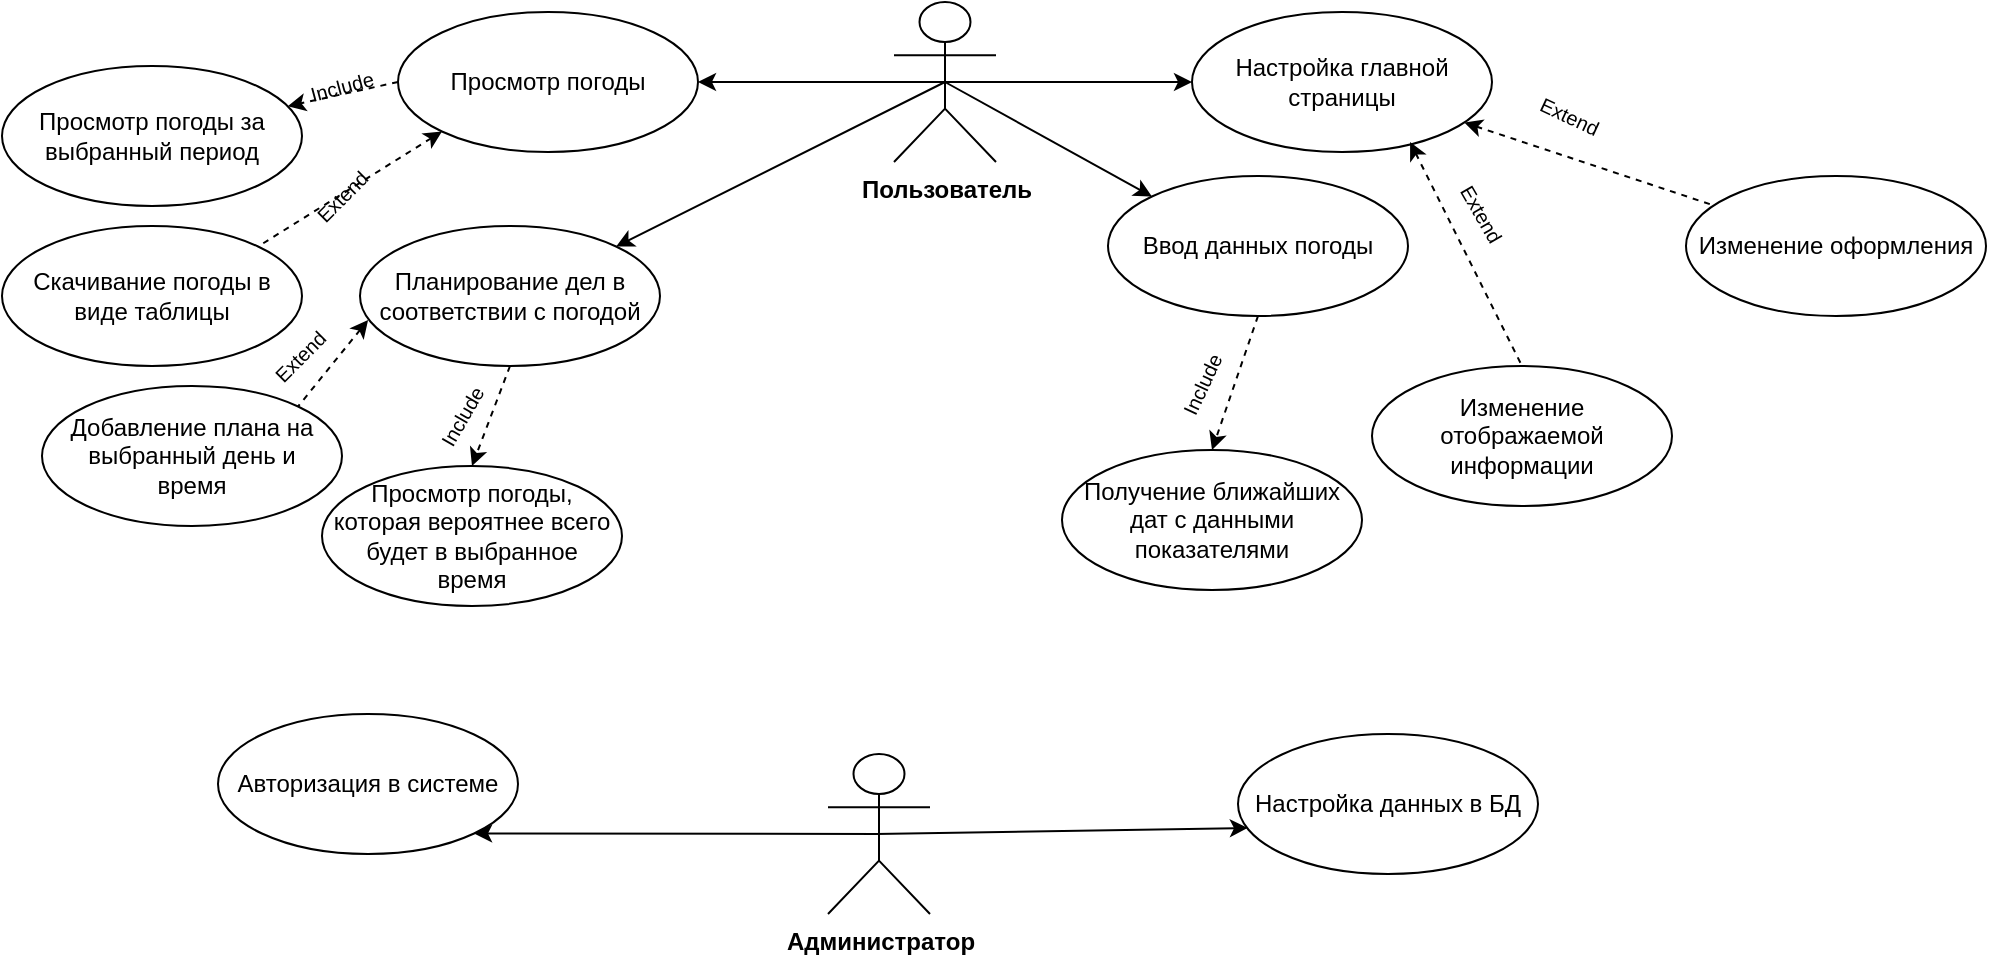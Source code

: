 <mxfile version="21.3.7" type="device">
  <diagram name="Страница 1" id="Vr6tZi-SWmV44EtBOcXa">
    <mxGraphModel dx="1434" dy="830" grid="0" gridSize="10" guides="1" tooltips="1" connect="1" arrows="1" fold="1" page="0" pageScale="1" pageWidth="827" pageHeight="1169" math="0" shadow="0">
      <root>
        <mxCell id="0" />
        <mxCell id="1" parent="0" />
        <mxCell id="Df-UxoeK4fdWZhwMRgBq-1" value="&lt;b&gt;Пользователь&lt;/b&gt;" style="shape=umlActor;verticalLabelPosition=bottom;verticalAlign=top;html=1;outlineConnect=0;" parent="1" vertex="1">
          <mxGeometry x="456" y="28" width="51" height="80" as="geometry" />
        </mxCell>
        <mxCell id="Df-UxoeK4fdWZhwMRgBq-4" value="Настройка главной страницы" style="ellipse;whiteSpace=wrap;html=1;" parent="1" vertex="1">
          <mxGeometry x="605" y="33" width="150" height="70" as="geometry" />
        </mxCell>
        <mxCell id="Df-UxoeK4fdWZhwMRgBq-6" value="Изменение оформления" style="ellipse;whiteSpace=wrap;html=1;" parent="1" vertex="1">
          <mxGeometry x="852" y="115" width="150" height="70" as="geometry" />
        </mxCell>
        <mxCell id="Df-UxoeK4fdWZhwMRgBq-7" value="Изменение &lt;br&gt;отображаемой информации" style="ellipse;whiteSpace=wrap;html=1;" parent="1" vertex="1">
          <mxGeometry x="695" y="210" width="150" height="70" as="geometry" />
        </mxCell>
        <mxCell id="Df-UxoeK4fdWZhwMRgBq-16" value="" style="endArrow=none;html=1;rounded=0;startArrow=classic;startFill=1;endFill=0;dashed=1;" parent="1" source="Df-UxoeK4fdWZhwMRgBq-4" target="Df-UxoeK4fdWZhwMRgBq-6" edge="1">
          <mxGeometry width="50" height="50" relative="1" as="geometry">
            <mxPoint x="550" y="190" as="sourcePoint" />
            <mxPoint x="650" y="150" as="targetPoint" />
          </mxGeometry>
        </mxCell>
        <mxCell id="Df-UxoeK4fdWZhwMRgBq-17" value="" style="endArrow=none;html=1;rounded=0;entryX=0.5;entryY=0;entryDx=0;entryDy=0;startArrow=classic;startFill=1;endFill=0;dashed=1;exitX=0.727;exitY=0.929;exitDx=0;exitDy=0;exitPerimeter=0;" parent="1" source="Df-UxoeK4fdWZhwMRgBq-4" target="Df-UxoeK4fdWZhwMRgBq-7" edge="1">
          <mxGeometry width="50" height="50" relative="1" as="geometry">
            <mxPoint x="651" y="101" as="sourcePoint" />
            <mxPoint x="440" y="360" as="targetPoint" />
          </mxGeometry>
        </mxCell>
        <mxCell id="Df-UxoeK4fdWZhwMRgBq-19" value="" style="endArrow=classic;html=1;rounded=0;exitX=0.5;exitY=0.5;exitDx=0;exitDy=0;exitPerimeter=0;" parent="1" source="Df-UxoeK4fdWZhwMRgBq-1" target="Df-UxoeK4fdWZhwMRgBq-4" edge="1">
          <mxGeometry width="50" height="50" relative="1" as="geometry">
            <mxPoint x="390" y="410" as="sourcePoint" />
            <mxPoint x="440" y="360" as="targetPoint" />
          </mxGeometry>
        </mxCell>
        <mxCell id="Df-UxoeK4fdWZhwMRgBq-21" value="Планирование дел в соответствии с погодой" style="ellipse;whiteSpace=wrap;html=1;" parent="1" vertex="1">
          <mxGeometry x="189" y="140" width="150" height="70" as="geometry" />
        </mxCell>
        <mxCell id="Df-UxoeK4fdWZhwMRgBq-22" value="Ввод данных погоды" style="ellipse;whiteSpace=wrap;html=1;" parent="1" vertex="1">
          <mxGeometry x="563" y="115" width="150" height="70" as="geometry" />
        </mxCell>
        <mxCell id="Df-UxoeK4fdWZhwMRgBq-23" value="Авторизация в системе" style="ellipse;whiteSpace=wrap;html=1;" parent="1" vertex="1">
          <mxGeometry x="118" y="384" width="150" height="70" as="geometry" />
        </mxCell>
        <mxCell id="Df-UxoeK4fdWZhwMRgBq-24" value="Просмотр погоды за выбранный период" style="ellipse;whiteSpace=wrap;html=1;" parent="1" vertex="1">
          <mxGeometry x="10" y="60" width="150" height="70" as="geometry" />
        </mxCell>
        <mxCell id="Df-UxoeK4fdWZhwMRgBq-25" value="Скачивание погоды в виде таблицы" style="ellipse;whiteSpace=wrap;html=1;" parent="1" vertex="1">
          <mxGeometry x="10" y="140" width="150" height="70" as="geometry" />
        </mxCell>
        <mxCell id="Df-UxoeK4fdWZhwMRgBq-26" value="Просмотр погоды" style="ellipse;whiteSpace=wrap;html=1;" parent="1" vertex="1">
          <mxGeometry x="208" y="33" width="150" height="70" as="geometry" />
        </mxCell>
        <mxCell id="Df-UxoeK4fdWZhwMRgBq-28" value="" style="endArrow=classic;html=1;rounded=0;exitX=0;exitY=0.5;exitDx=0;exitDy=0;dashed=1;" parent="1" source="Df-UxoeK4fdWZhwMRgBq-26" target="Df-UxoeK4fdWZhwMRgBq-24" edge="1">
          <mxGeometry width="50" height="50" relative="1" as="geometry">
            <mxPoint x="400" y="420" as="sourcePoint" />
            <mxPoint x="450" y="370" as="targetPoint" />
          </mxGeometry>
        </mxCell>
        <mxCell id="Df-UxoeK4fdWZhwMRgBq-29" value="" style="endArrow=none;html=1;rounded=0;exitX=0;exitY=1;exitDx=0;exitDy=0;entryX=1;entryY=0;entryDx=0;entryDy=0;startArrow=classic;startFill=1;endFill=0;dashed=1;" parent="1" source="Df-UxoeK4fdWZhwMRgBq-26" target="Df-UxoeK4fdWZhwMRgBq-25" edge="1">
          <mxGeometry width="50" height="50" relative="1" as="geometry">
            <mxPoint x="410" y="430" as="sourcePoint" />
            <mxPoint x="460" y="380" as="targetPoint" />
          </mxGeometry>
        </mxCell>
        <mxCell id="Df-UxoeK4fdWZhwMRgBq-30" value="" style="endArrow=classic;html=1;rounded=0;exitX=0.5;exitY=0.5;exitDx=0;exitDy=0;exitPerimeter=0;entryX=1;entryY=0.5;entryDx=0;entryDy=0;" parent="1" source="Df-UxoeK4fdWZhwMRgBq-1" target="Df-UxoeK4fdWZhwMRgBq-26" edge="1">
          <mxGeometry width="50" height="50" relative="1" as="geometry">
            <mxPoint x="420" y="440" as="sourcePoint" />
            <mxPoint x="470" y="390" as="targetPoint" />
          </mxGeometry>
        </mxCell>
        <mxCell id="Df-UxoeK4fdWZhwMRgBq-31" value="" style="endArrow=classic;html=1;rounded=0;exitX=0.5;exitY=0.5;exitDx=0;exitDy=0;exitPerimeter=0;entryX=1;entryY=0;entryDx=0;entryDy=0;" parent="1" source="Df-UxoeK4fdWZhwMRgBq-1" target="Df-UxoeK4fdWZhwMRgBq-21" edge="1">
          <mxGeometry width="50" height="50" relative="1" as="geometry">
            <mxPoint x="400" y="130" as="sourcePoint" />
            <mxPoint x="480" y="400" as="targetPoint" />
          </mxGeometry>
        </mxCell>
        <mxCell id="Df-UxoeK4fdWZhwMRgBq-36" value="" style="endArrow=classic;html=1;rounded=0;entryX=0;entryY=0;entryDx=0;entryDy=0;exitX=0.5;exitY=0.5;exitDx=0;exitDy=0;exitPerimeter=0;" parent="1" source="Df-UxoeK4fdWZhwMRgBq-1" target="Df-UxoeK4fdWZhwMRgBq-22" edge="1">
          <mxGeometry width="50" height="50" relative="1" as="geometry">
            <mxPoint x="400" y="170" as="sourcePoint" />
            <mxPoint x="450" y="120" as="targetPoint" />
          </mxGeometry>
        </mxCell>
        <mxCell id="Df-UxoeK4fdWZhwMRgBq-37" value="" style="endArrow=classic;html=1;rounded=0;entryX=0.5;entryY=0;entryDx=0;entryDy=0;dashed=1;" parent="1" target="Df-UxoeK4fdWZhwMRgBq-43" edge="1">
          <mxGeometry width="50" height="50" relative="1" as="geometry">
            <mxPoint x="264" y="210" as="sourcePoint" />
            <mxPoint x="500" y="420" as="targetPoint" />
          </mxGeometry>
        </mxCell>
        <mxCell id="Df-UxoeK4fdWZhwMRgBq-38" value="" style="endArrow=none;html=1;rounded=0;entryX=1;entryY=0;entryDx=0;entryDy=0;exitX=0.027;exitY=0.671;exitDx=0;exitDy=0;exitPerimeter=0;endFill=0;startArrow=classic;startFill=1;dashed=1;" parent="1" source="Df-UxoeK4fdWZhwMRgBq-21" target="Df-UxoeK4fdWZhwMRgBq-44" edge="1">
          <mxGeometry width="50" height="50" relative="1" as="geometry">
            <mxPoint x="190" y="190" as="sourcePoint" />
            <mxPoint x="510" y="430" as="targetPoint" />
          </mxGeometry>
        </mxCell>
        <mxCell id="Df-UxoeK4fdWZhwMRgBq-43" value="Просмотр погоды, &lt;br&gt;которая вероятнее всего будет в выбранное &lt;br&gt;время" style="ellipse;whiteSpace=wrap;html=1;" parent="1" vertex="1">
          <mxGeometry x="170" y="260" width="150" height="70" as="geometry" />
        </mxCell>
        <mxCell id="Df-UxoeK4fdWZhwMRgBq-44" value="Добавление плана на выбранный день и &lt;br&gt;время" style="ellipse;whiteSpace=wrap;html=1;" parent="1" vertex="1">
          <mxGeometry x="30" y="220" width="150" height="70" as="geometry" />
        </mxCell>
        <mxCell id="Df-UxoeK4fdWZhwMRgBq-46" value="&lt;b&gt;Администратор&lt;/b&gt;" style="shape=umlActor;verticalLabelPosition=bottom;verticalAlign=top;html=1;outlineConnect=0;" parent="1" vertex="1">
          <mxGeometry x="423" y="404" width="51" height="80" as="geometry" />
        </mxCell>
        <mxCell id="Df-UxoeK4fdWZhwMRgBq-53" value="" style="endArrow=classic;html=1;rounded=0;entryX=0.033;entryY=0.671;entryDx=0;entryDy=0;entryPerimeter=0;" parent="1" target="Df-UxoeK4fdWZhwMRgBq-63" edge="1">
          <mxGeometry width="50" height="50" relative="1" as="geometry">
            <mxPoint x="447" y="444" as="sourcePoint" />
            <mxPoint x="608" y="264" as="targetPoint" />
          </mxGeometry>
        </mxCell>
        <mxCell id="Df-UxoeK4fdWZhwMRgBq-56" value="" style="endArrow=classic;html=1;rounded=0;exitX=0.5;exitY=0.5;exitDx=0;exitDy=0;exitPerimeter=0;entryX=1;entryY=1;entryDx=0;entryDy=0;" parent="1" source="Df-UxoeK4fdWZhwMRgBq-46" target="Df-UxoeK4fdWZhwMRgBq-23" edge="1">
          <mxGeometry width="50" height="50" relative="1" as="geometry">
            <mxPoint x="588" y="344" as="sourcePoint" />
            <mxPoint x="638" y="294" as="targetPoint" />
          </mxGeometry>
        </mxCell>
        <mxCell id="Df-UxoeK4fdWZhwMRgBq-63" value="Настройка данных в БД" style="ellipse;whiteSpace=wrap;html=1;" parent="1" vertex="1">
          <mxGeometry x="628" y="394" width="150" height="70" as="geometry" />
        </mxCell>
        <mxCell id="Df-UxoeK4fdWZhwMRgBq-69" value="&lt;font style=&quot;font-size: 10px;&quot;&gt;Extend&lt;/font&gt;" style="text;html=1;strokeColor=none;fillColor=none;align=center;verticalAlign=middle;whiteSpace=wrap;rounded=0;rotation=-45;" parent="1" vertex="1">
          <mxGeometry x="150" y="110" width="60" height="30" as="geometry" />
        </mxCell>
        <mxCell id="Df-UxoeK4fdWZhwMRgBq-81" value="&lt;font style=&quot;font-size: 10px;&quot;&gt;Include&lt;/font&gt;" style="text;html=1;strokeColor=none;fillColor=none;align=center;verticalAlign=middle;whiteSpace=wrap;rounded=0;rotation=-60;" parent="1" vertex="1">
          <mxGeometry x="210" y="220" width="60" height="30" as="geometry" />
        </mxCell>
        <mxCell id="Df-UxoeK4fdWZhwMRgBq-83" value="&lt;font style=&quot;font-size: 10px;&quot;&gt;Include&lt;/font&gt;" style="text;html=1;strokeColor=none;fillColor=none;align=center;verticalAlign=middle;whiteSpace=wrap;rounded=0;rotation=-15;" parent="1" vertex="1">
          <mxGeometry x="150" y="55" width="60" height="30" as="geometry" />
        </mxCell>
        <mxCell id="Df-UxoeK4fdWZhwMRgBq-98" value="Получение ближайших дат с данными показателями" style="ellipse;whiteSpace=wrap;html=1;" parent="1" vertex="1">
          <mxGeometry x="540" y="252" width="150" height="70" as="geometry" />
        </mxCell>
        <mxCell id="Df-UxoeK4fdWZhwMRgBq-99" value="" style="endArrow=classic;html=1;rounded=0;exitX=0.5;exitY=1;exitDx=0;exitDy=0;entryX=0.5;entryY=0;entryDx=0;entryDy=0;dashed=1;" parent="1" source="Df-UxoeK4fdWZhwMRgBq-22" target="Df-UxoeK4fdWZhwMRgBq-98" edge="1">
          <mxGeometry width="50" height="50" relative="1" as="geometry">
            <mxPoint x="339" y="270" as="sourcePoint" />
            <mxPoint x="414" y="280" as="targetPoint" />
          </mxGeometry>
        </mxCell>
        <mxCell id="Df-UxoeK4fdWZhwMRgBq-101" value="&lt;font style=&quot;font-size: 10px;&quot;&gt;Include&lt;/font&gt;" style="text;html=1;strokeColor=none;fillColor=none;align=center;verticalAlign=middle;whiteSpace=wrap;rounded=0;rotation=-65;" parent="1" vertex="1">
          <mxGeometry x="580" y="204" width="60" height="30" as="geometry" />
        </mxCell>
        <mxCell id="vT1DjjVH9w5QZMsATd6P-1" value="&lt;font style=&quot;font-size: 10px;&quot;&gt;Extend&lt;/font&gt;" style="text;html=1;strokeColor=none;fillColor=none;align=center;verticalAlign=middle;whiteSpace=wrap;rounded=0;rotation=25;" parent="1" vertex="1">
          <mxGeometry x="764" y="70" width="60" height="30" as="geometry" />
        </mxCell>
        <mxCell id="vT1DjjVH9w5QZMsATd6P-2" value="&lt;font style=&quot;font-size: 10px;&quot;&gt;Extend&lt;/font&gt;" style="text;html=1;strokeColor=none;fillColor=none;align=center;verticalAlign=middle;whiteSpace=wrap;rounded=0;rotation=60;" parent="1" vertex="1">
          <mxGeometry x="720" y="119" width="60" height="30" as="geometry" />
        </mxCell>
        <mxCell id="vT1DjjVH9w5QZMsATd6P-3" value="&lt;font style=&quot;font-size: 10px;&quot;&gt;Extend&lt;/font&gt;" style="text;html=1;strokeColor=none;fillColor=none;align=center;verticalAlign=middle;whiteSpace=wrap;rounded=0;rotation=-45;" parent="1" vertex="1">
          <mxGeometry x="129" y="190" width="60" height="30" as="geometry" />
        </mxCell>
      </root>
    </mxGraphModel>
  </diagram>
</mxfile>
